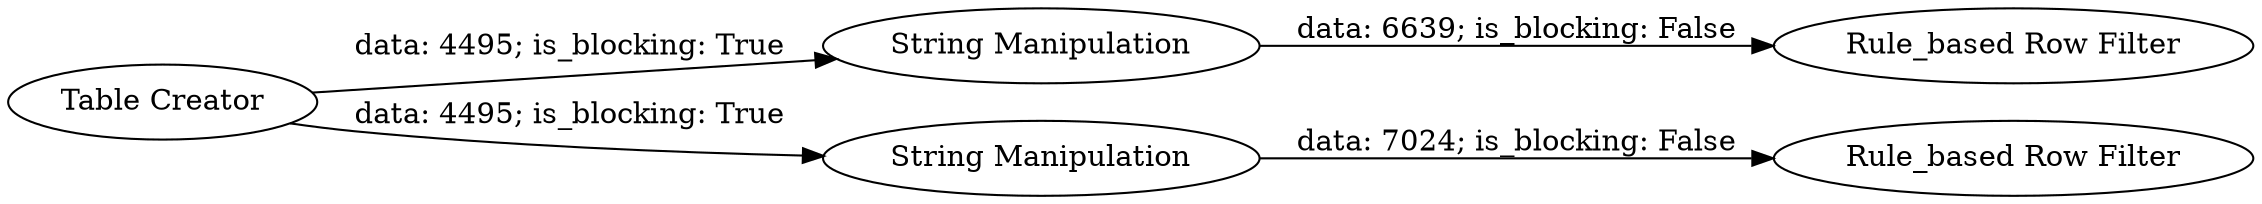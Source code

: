 digraph {
	"-6947553671716838480_6" [label="Rule_based Row Filter"]
	"-6947553671716838480_8" [label="String Manipulation"]
	"-6947553671716838480_7" [label="String Manipulation"]
	"-6947553671716838480_5" [label="Table Creator"]
	"-6947553671716838480_9" [label="Rule_based Row Filter"]
	"-6947553671716838480_5" -> "-6947553671716838480_7" [label="data: 4495; is_blocking: True"]
	"-6947553671716838480_7" -> "-6947553671716838480_6" [label="data: 7024; is_blocking: False"]
	"-6947553671716838480_8" -> "-6947553671716838480_9" [label="data: 6639; is_blocking: False"]
	"-6947553671716838480_5" -> "-6947553671716838480_8" [label="data: 4495; is_blocking: True"]
	rankdir=LR
}
